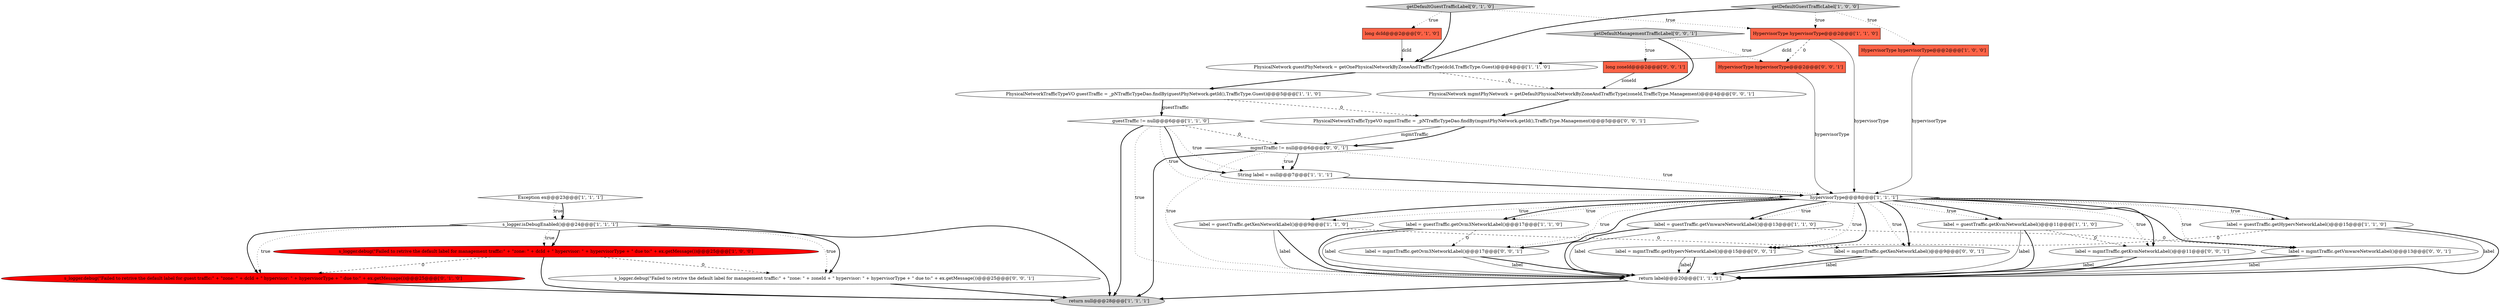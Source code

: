 digraph {
15 [style = filled, label = "s_logger.isDebugEnabled()@@@24@@@['1', '1', '1']", fillcolor = white, shape = diamond image = "AAA0AAABBB1BBB"];
19 [style = filled, label = "s_logger.debug(\"Failed to retrive the default label for guest traffic:\" + \"zone: \" + dcId + \" hypervisor: \" + hypervisorType + \" due to:\" + ex.getMessage())@@@25@@@['0', '1', '0']", fillcolor = red, shape = ellipse image = "AAA1AAABBB2BBB"];
25 [style = filled, label = "label = mgmtTraffic.getVmwareNetworkLabel()@@@13@@@['0', '0', '1']", fillcolor = white, shape = ellipse image = "AAA0AAABBB3BBB"];
30 [style = filled, label = "PhysicalNetwork mgmtPhyNetwork = getDefaultPhysicalNetworkByZoneAndTrafficType(zoneId,TrafficType.Management)@@@4@@@['0', '0', '1']", fillcolor = white, shape = ellipse image = "AAA0AAABBB3BBB"];
17 [style = filled, label = "label = guestTraffic.getKvmNetworkLabel()@@@11@@@['1', '1', '0']", fillcolor = white, shape = ellipse image = "AAA0AAABBB1BBB"];
2 [style = filled, label = "label = guestTraffic.getHypervNetworkLabel()@@@15@@@['1', '1', '0']", fillcolor = white, shape = ellipse image = "AAA0AAABBB1BBB"];
27 [style = filled, label = "mgmtTraffic != null@@@6@@@['0', '0', '1']", fillcolor = white, shape = diamond image = "AAA0AAABBB3BBB"];
9 [style = filled, label = "label = guestTraffic.getVmwareNetworkLabel()@@@13@@@['1', '1', '0']", fillcolor = white, shape = ellipse image = "AAA0AAABBB1BBB"];
7 [style = filled, label = "label = guestTraffic.getXenNetworkLabel()@@@9@@@['1', '1', '0']", fillcolor = white, shape = ellipse image = "AAA0AAABBB1BBB"];
14 [style = filled, label = "return null@@@28@@@['1', '1', '1']", fillcolor = lightgray, shape = ellipse image = "AAA0AAABBB1BBB"];
24 [style = filled, label = "HypervisorType hypervisorType@@@2@@@['0', '0', '1']", fillcolor = tomato, shape = box image = "AAA0AAABBB3BBB"];
0 [style = filled, label = "HypervisorType hypervisorType@@@2@@@['1', '0', '0']", fillcolor = tomato, shape = box image = "AAA0AAABBB1BBB"];
10 [style = filled, label = "String label = null@@@7@@@['1', '1', '1']", fillcolor = white, shape = ellipse image = "AAA0AAABBB1BBB"];
3 [style = filled, label = "Exception ex@@@23@@@['1', '1', '1']", fillcolor = white, shape = diamond image = "AAA0AAABBB1BBB"];
29 [style = filled, label = "label = mgmtTraffic.getOvm3NetworkLabel()@@@17@@@['0', '0', '1']", fillcolor = white, shape = ellipse image = "AAA0AAABBB3BBB"];
23 [style = filled, label = "long zoneId@@@2@@@['0', '0', '1']", fillcolor = tomato, shape = box image = "AAA0AAABBB3BBB"];
28 [style = filled, label = "label = mgmtTraffic.getHypervNetworkLabel()@@@15@@@['0', '0', '1']", fillcolor = white, shape = ellipse image = "AAA0AAABBB3BBB"];
12 [style = filled, label = "return label@@@20@@@['1', '1', '1']", fillcolor = white, shape = ellipse image = "AAA0AAABBB1BBB"];
13 [style = filled, label = "HypervisorType hypervisorType@@@2@@@['1', '1', '0']", fillcolor = tomato, shape = box image = "AAA0AAABBB1BBB"];
5 [style = filled, label = "guestTraffic != null@@@6@@@['1', '1', '0']", fillcolor = white, shape = diamond image = "AAA0AAABBB1BBB"];
11 [style = filled, label = "PhysicalNetworkTrafficTypeVO guestTraffic = _pNTrafficTypeDao.findBy(guestPhyNetwork.getId(),TrafficType.Guest)@@@5@@@['1', '1', '0']", fillcolor = white, shape = ellipse image = "AAA0AAABBB1BBB"];
6 [style = filled, label = "label = guestTraffic.getOvm3NetworkLabel()@@@17@@@['1', '1', '0']", fillcolor = white, shape = ellipse image = "AAA0AAABBB1BBB"];
18 [style = filled, label = "long dcId@@@2@@@['0', '1', '0']", fillcolor = tomato, shape = box image = "AAA0AAABBB2BBB"];
4 [style = filled, label = "getDefaultGuestTrafficLabel['1', '0', '0']", fillcolor = lightgray, shape = diamond image = "AAA0AAABBB1BBB"];
16 [style = filled, label = "hypervisorType@@@8@@@['1', '1', '1']", fillcolor = white, shape = diamond image = "AAA0AAABBB1BBB"];
8 [style = filled, label = "PhysicalNetwork guestPhyNetwork = getOnePhysicalNetworkByZoneAndTrafficType(dcId,TrafficType.Guest)@@@4@@@['1', '1', '0']", fillcolor = white, shape = ellipse image = "AAA0AAABBB1BBB"];
21 [style = filled, label = "getDefaultManagementTrafficLabel['0', '0', '1']", fillcolor = lightgray, shape = diamond image = "AAA0AAABBB3BBB"];
31 [style = filled, label = "PhysicalNetworkTrafficTypeVO mgmtTraffic = _pNTrafficTypeDao.findBy(mgmtPhyNetwork.getId(),TrafficType.Management)@@@5@@@['0', '0', '1']", fillcolor = white, shape = ellipse image = "AAA0AAABBB3BBB"];
20 [style = filled, label = "getDefaultGuestTrafficLabel['0', '1', '0']", fillcolor = lightgray, shape = diamond image = "AAA0AAABBB2BBB"];
26 [style = filled, label = "label = mgmtTraffic.getXenNetworkLabel()@@@9@@@['0', '0', '1']", fillcolor = white, shape = ellipse image = "AAA0AAABBB3BBB"];
32 [style = filled, label = "s_logger.debug(\"Failed to retrive the default label for management traffic:\" + \"zone: \" + zoneId + \" hypervisor: \" + hypervisorType + \" due to:\" + ex.getMessage())@@@25@@@['0', '0', '1']", fillcolor = white, shape = ellipse image = "AAA0AAABBB3BBB"];
1 [style = filled, label = "s_logger.debug(\"Failed to retrive the default label for management traffic:\" + \"zone: \" + dcId + \" hypervisor: \" + hypervisorType + \" due to:\" + ex.getMessage())@@@25@@@['1', '0', '0']", fillcolor = red, shape = ellipse image = "AAA1AAABBB1BBB"];
22 [style = filled, label = "label = mgmtTraffic.getKvmNetworkLabel()@@@11@@@['0', '0', '1']", fillcolor = white, shape = ellipse image = "AAA0AAABBB3BBB"];
16->9 [style = dotted, label="true"];
2->12 [style = solid, label="label"];
16->17 [style = dotted, label="true"];
1->19 [style = dashed, label="0"];
16->7 [style = bold, label=""];
31->27 [style = solid, label="mgmtTraffic"];
21->30 [style = bold, label=""];
5->12 [style = dotted, label="true"];
11->5 [style = solid, label="guestTraffic"];
16->7 [style = dotted, label="true"];
26->12 [style = bold, label=""];
13->24 [style = dashed, label="0"];
25->12 [style = solid, label="label"];
21->24 [style = dotted, label="true"];
21->23 [style = dotted, label="true"];
20->18 [style = dotted, label="true"];
4->8 [style = bold, label=""];
20->13 [style = dotted, label="true"];
8->30 [style = dashed, label="0"];
28->12 [style = solid, label="label"];
7->26 [style = dashed, label="0"];
8->11 [style = bold, label=""];
16->9 [style = bold, label=""];
17->22 [style = dashed, label="0"];
5->10 [style = bold, label=""];
26->12 [style = solid, label="label"];
13->16 [style = solid, label="hypervisorType"];
16->6 [style = bold, label=""];
16->29 [style = bold, label=""];
4->0 [style = dotted, label="true"];
16->26 [style = bold, label=""];
23->30 [style = solid, label="zoneId"];
16->17 [style = bold, label=""];
4->13 [style = dotted, label="true"];
20->8 [style = bold, label=""];
5->27 [style = dashed, label="0"];
31->27 [style = bold, label=""];
7->12 [style = solid, label="label"];
22->12 [style = solid, label="label"];
2->28 [style = dashed, label="0"];
12->14 [style = bold, label=""];
6->12 [style = solid, label="label"];
18->8 [style = solid, label="dcId"];
16->25 [style = dotted, label="true"];
15->14 [style = bold, label=""];
27->14 [style = bold, label=""];
5->10 [style = dotted, label="true"];
32->14 [style = bold, label=""];
28->12 [style = bold, label=""];
1->32 [style = dashed, label="0"];
15->19 [style = bold, label=""];
15->32 [style = dotted, label="true"];
11->5 [style = bold, label=""];
17->12 [style = bold, label=""];
19->14 [style = bold, label=""];
10->16 [style = bold, label=""];
11->31 [style = dashed, label="0"];
30->31 [style = bold, label=""];
9->12 [style = solid, label="label"];
27->10 [style = bold, label=""];
3->15 [style = dotted, label="true"];
9->25 [style = dashed, label="0"];
5->16 [style = dotted, label="true"];
9->12 [style = bold, label=""];
16->29 [style = dotted, label="true"];
13->8 [style = solid, label="dcId"];
15->1 [style = bold, label=""];
27->16 [style = dotted, label="true"];
6->12 [style = bold, label=""];
16->2 [style = dotted, label="true"];
7->12 [style = bold, label=""];
29->12 [style = solid, label="label"];
17->12 [style = solid, label="label"];
27->10 [style = dotted, label="true"];
16->25 [style = bold, label=""];
3->15 [style = bold, label=""];
5->14 [style = bold, label=""];
16->22 [style = dotted, label="true"];
16->2 [style = bold, label=""];
16->22 [style = bold, label=""];
27->12 [style = dotted, label="true"];
2->12 [style = bold, label=""];
16->26 [style = dotted, label="true"];
29->12 [style = bold, label=""];
6->29 [style = dashed, label="0"];
16->28 [style = bold, label=""];
25->12 [style = bold, label=""];
15->19 [style = dotted, label="true"];
22->12 [style = bold, label=""];
15->1 [style = dotted, label="true"];
24->16 [style = solid, label="hypervisorType"];
1->14 [style = bold, label=""];
16->28 [style = dotted, label="true"];
15->32 [style = bold, label=""];
0->16 [style = solid, label="hypervisorType"];
16->6 [style = dotted, label="true"];
}

